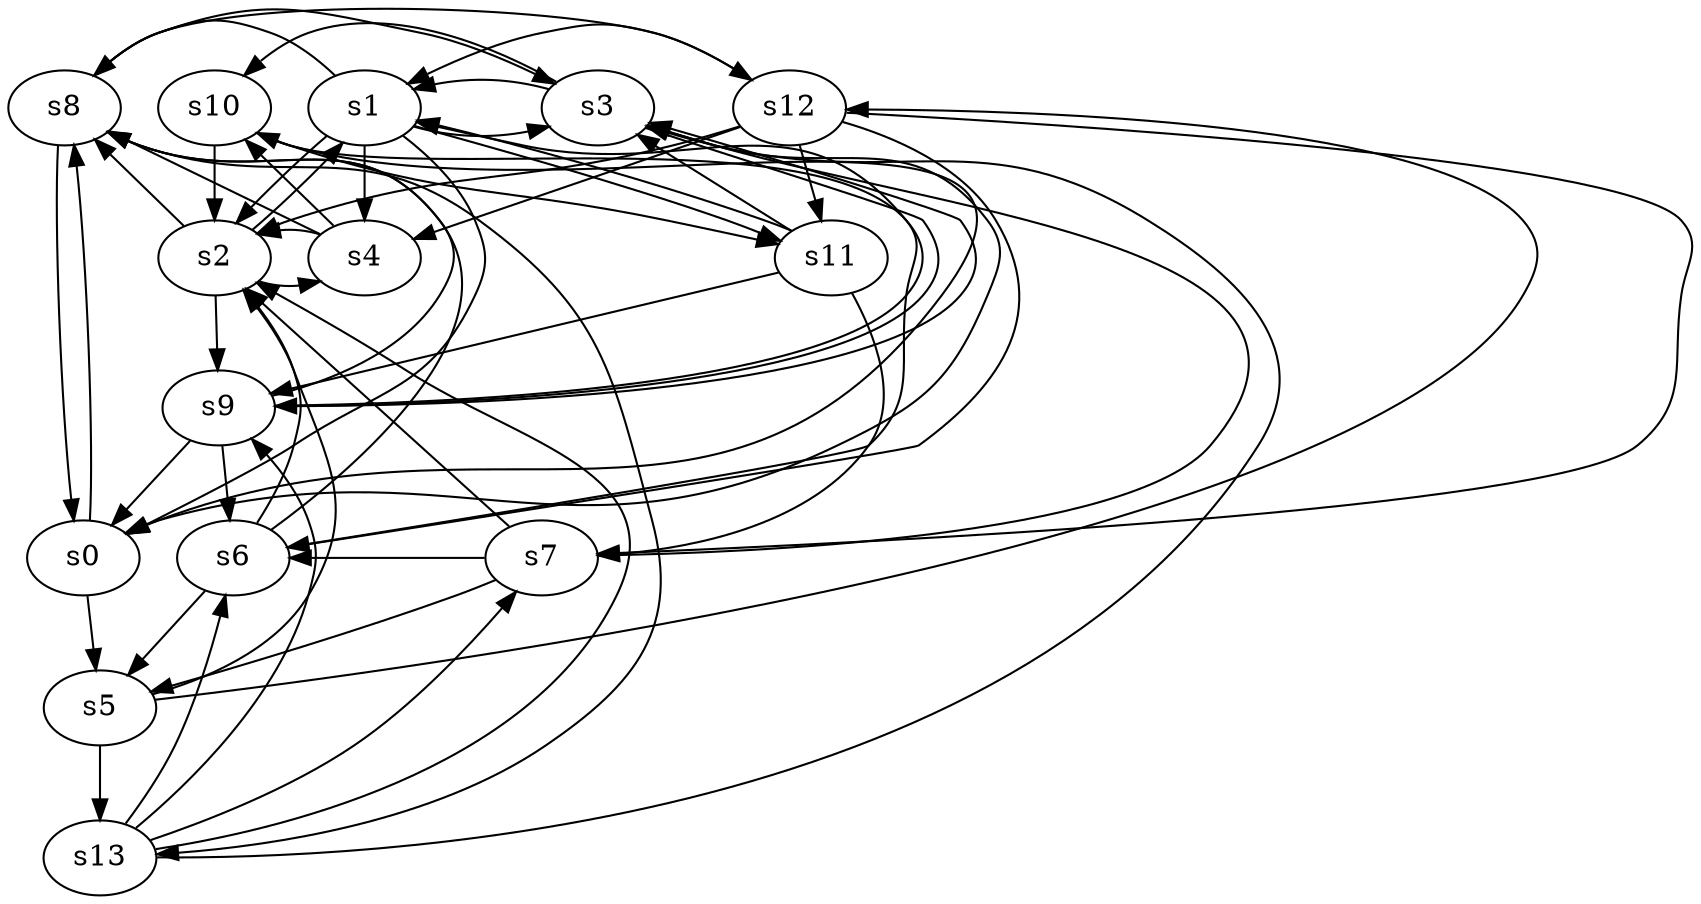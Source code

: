 digraph game_0658_complex_14 {
    s0 [name="s0", player=1, target=1];
    s1 [name="s1", player=0];
    s2 [name="s2", player=0];
    s3 [name="s3", player=0, target=1];
    s4 [name="s4", player=1];
    s5 [name="s5", player=0, target=1];
    s6 [name="s6", player=0, target=1];
    s7 [name="s7", player=0];
    s8 [name="s8", player=0, target=1];
    s9 [name="s9", player=1];
    s10 [name="s10", player=1];
    s11 [name="s11", player=1];
    s12 [name="s12", player=1];
    s13 [name="s13", player=0, target=1];

    s0 -> s5;
    s0 -> s8 [constraint="time % 2 == 0 && time % 4 == 1"];
    s1 -> s0 [constraint="time % 2 == 1 && time % 3 == 2"];
    s1 -> s2 [constraint="time % 7 == 6"];
    s1 -> s3 [constraint="time % 2 == 1 && time % 4 == 2"];
    s1 -> s4;
    s1 -> s8 [constraint="!(time % 5 == 1)"];
    s1 -> s11 [constraint="time == 6 || time == 15 || time == 16"];
    s2 -> s1 [constraint="time % 3 == 2"];
    s2 -> s4 [constraint="time % 5 == 2"];
    s2 -> s8 [constraint="time % 3 == 0 && time % 4 == 0"];
    s2 -> s9;
    s3 -> s0 [constraint="time % 3 == 0 && time % 4 == 2"];
    s3 -> s1 [constraint="time % 2 == 1 && time % 5 == 3"];
    s3 -> s9 [constraint="!(time % 4 == 1)"];
    s3 -> s10 [constraint="time % 3 == 1 || time % 3 == 0"];
    s4 -> s2 [constraint="time == 9"];
    s4 -> s8 [constraint="time == 1 || time == 7 || time == 13 || time == 15 || time == 16"];
    s4 -> s10 [constraint="time % 4 == 1 || time % 4 == 2"];
    s5 -> s2 [constraint="time % 5 == 2"];
    s5 -> s12 [constraint="time % 5 == 0 || time % 2 == 0"];
    s5 -> s13;
    s6 -> s1 [constraint="time % 4 == 0 && time % 4 == 0"];
    s6 -> s2 [constraint="time == 10"];
    s6 -> s5 [constraint="!(time % 5 == 4)"];
    s6 -> s8 [constraint="!(time % 6 == 5)"];
    s7 -> s2 [constraint="time == 8 || time == 13 || time == 25"];
    s7 -> s3 [constraint="!(time % 3 == 0)"];
    s7 -> s5;
    s7 -> s6 [constraint="time == 1 || time == 5 || time == 10 || time == 13 || time == 14"];
    s8 -> s0 [constraint="time % 2 == 1 && time % 4 == 1"];
    s8 -> s3 [constraint="time == 1 || time == 10 || time == 11 || time == 12"];
    s8 -> s12 [constraint="time % 4 == 0 || time % 4 == 2"];
    s8 -> s13 [constraint="time % 2 == 0"];
    s9 -> s0;
    s9 -> s3 [constraint="time % 2 == 1 || time % 4 == 1"];
    s9 -> s6;
    s9 -> s8 [constraint="time % 5 == 4 || time % 4 == 2"];
    s9 -> s10 [constraint="time == 13 || time == 14"];
    s10 -> s0 [constraint="time % 4 == 3 || time % 3 == 2"];
    s10 -> s2;
    s10 -> s11 [constraint="time == 2 || time == 14 || time == 15"];
    s11 -> s1 [constraint="time % 5 == 1"];
    s11 -> s3 [constraint="time % 3 == 1 && time % 5 == 3"];
    s11 -> s7 [constraint="time % 7 == 5"];
    s11 -> s9;
    s12 -> s1 [constraint="time % 2 == 1 && time % 5 == 3"];
    s12 -> s2 [constraint="time % 3 == 0 && time % 5 == 3"];
    s12 -> s4 [constraint="time % 2 == 1"];
    s12 -> s6 [constraint="!(time % 4 == 0)"];
    s12 -> s7 [constraint="time == 2 || time == 4 || time == 6 || time == 9 || time == 19"];
    s12 -> s11 [constraint="!(time % 5 == 1)"];
    s13 -> s2 [constraint="time % 4 == 2"];
    s13 -> s3 [constraint="!(time % 3 == 0)"];
    s13 -> s6 [constraint="time % 4 == 2 || time % 5 == 1"];
    s13 -> s7 [constraint="time == 0 || time == 5 || time == 8 || time == 14"];
    s13 -> s9 [constraint="time % 2 == 1 && time % 3 == 1"];
}
